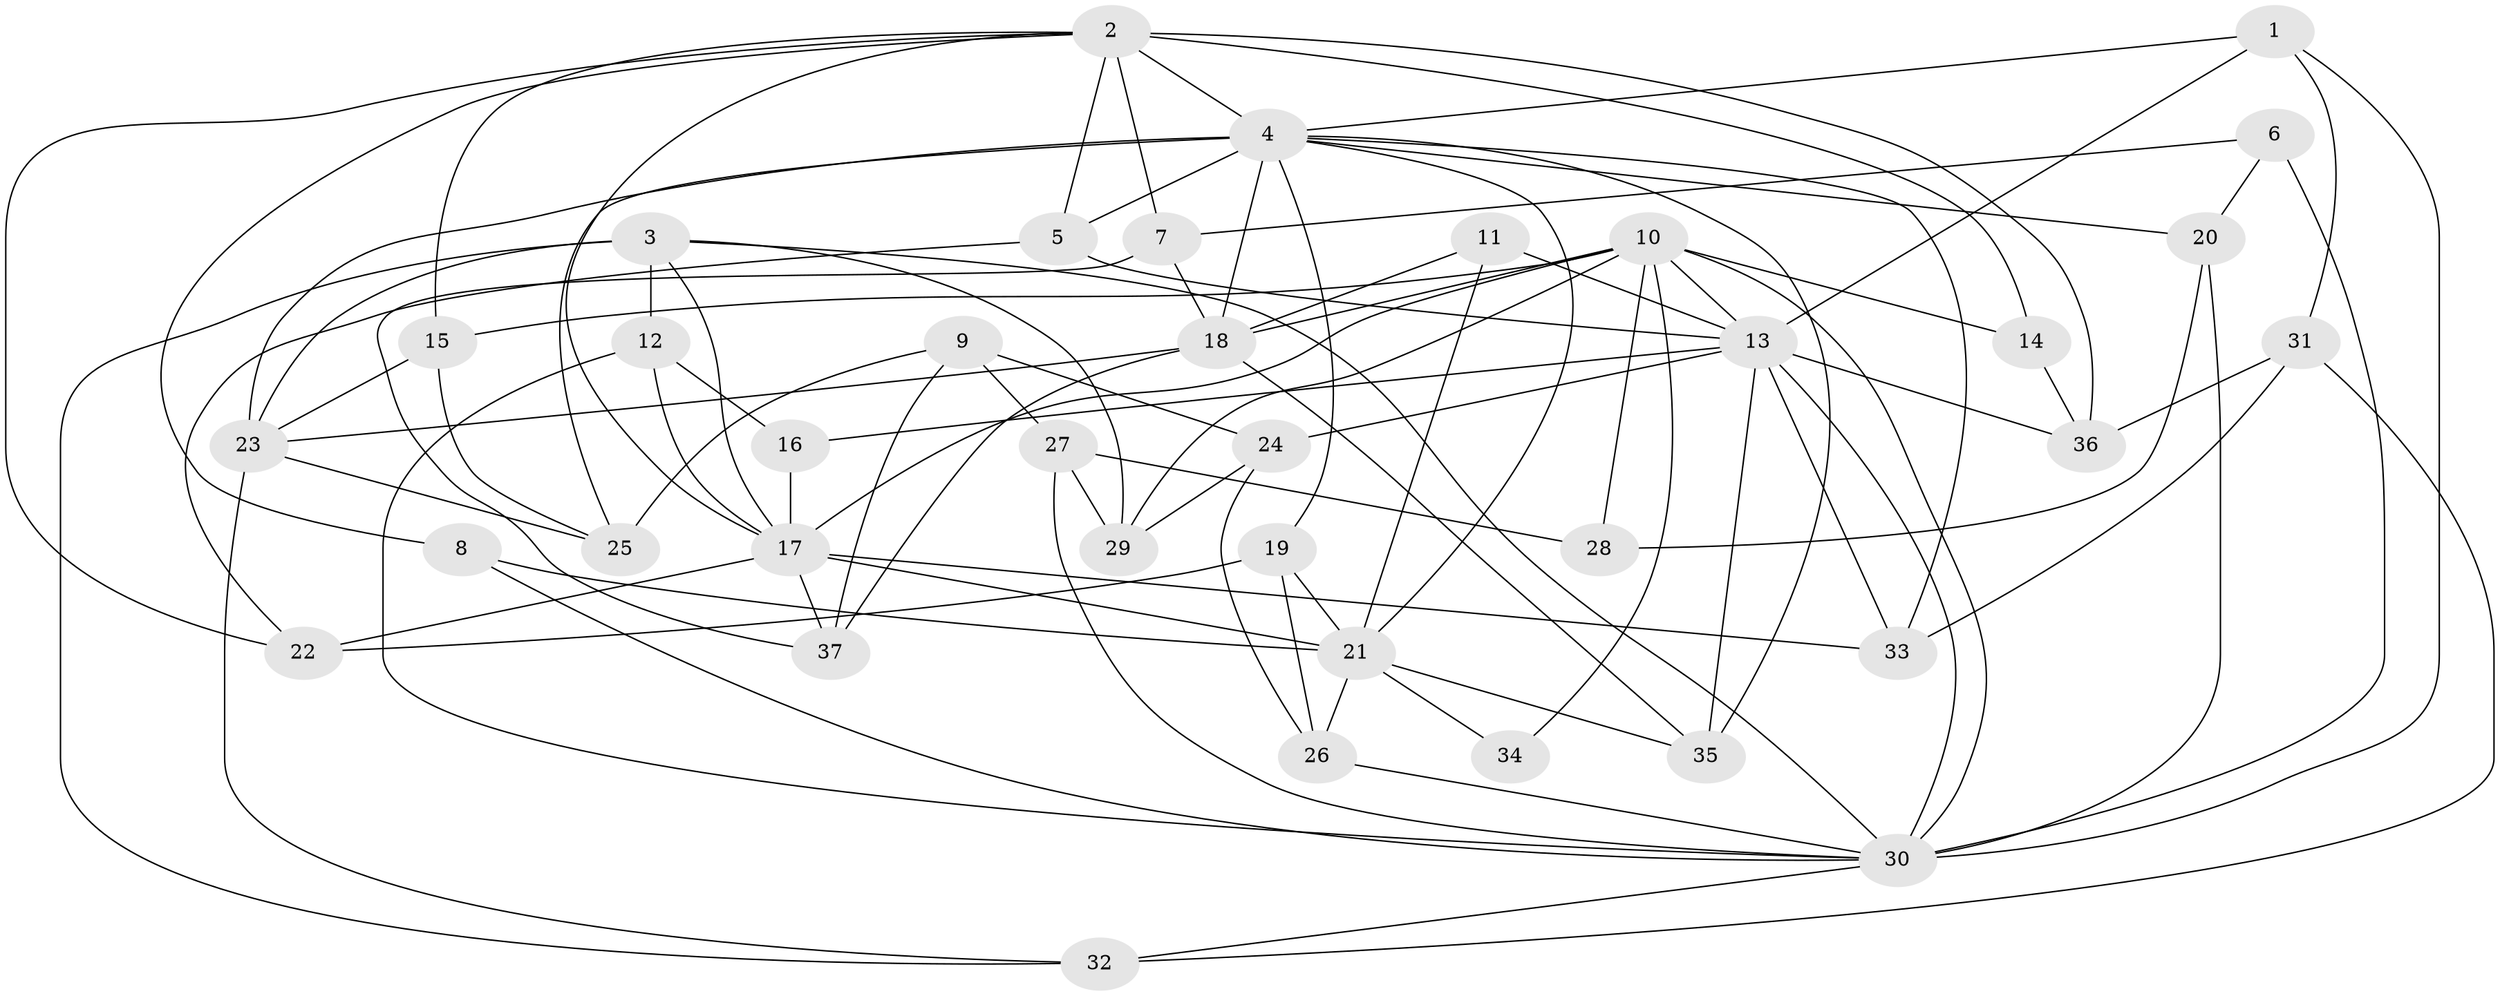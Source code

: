 // original degree distribution, {4: 1.0}
// Generated by graph-tools (version 1.1) at 2025/53/03/04/25 22:53:31]
// undirected, 37 vertices, 93 edges
graph export_dot {
  node [color=gray90,style=filled];
  1;
  2;
  3;
  4;
  5;
  6;
  7;
  8;
  9;
  10;
  11;
  12;
  13;
  14;
  15;
  16;
  17;
  18;
  19;
  20;
  21;
  22;
  23;
  24;
  25;
  26;
  27;
  28;
  29;
  30;
  31;
  32;
  33;
  34;
  35;
  36;
  37;
  1 -- 4 [weight=1.0];
  1 -- 13 [weight=1.0];
  1 -- 30 [weight=1.0];
  1 -- 31 [weight=1.0];
  2 -- 4 [weight=1.0];
  2 -- 5 [weight=1.0];
  2 -- 7 [weight=1.0];
  2 -- 8 [weight=1.0];
  2 -- 14 [weight=2.0];
  2 -- 15 [weight=1.0];
  2 -- 17 [weight=1.0];
  2 -- 22 [weight=1.0];
  2 -- 36 [weight=1.0];
  3 -- 12 [weight=1.0];
  3 -- 17 [weight=1.0];
  3 -- 23 [weight=3.0];
  3 -- 29 [weight=1.0];
  3 -- 30 [weight=1.0];
  3 -- 32 [weight=1.0];
  4 -- 5 [weight=1.0];
  4 -- 18 [weight=1.0];
  4 -- 19 [weight=1.0];
  4 -- 20 [weight=1.0];
  4 -- 21 [weight=1.0];
  4 -- 23 [weight=2.0];
  4 -- 25 [weight=1.0];
  4 -- 33 [weight=1.0];
  4 -- 35 [weight=1.0];
  5 -- 13 [weight=1.0];
  5 -- 22 [weight=1.0];
  6 -- 7 [weight=1.0];
  6 -- 20 [weight=1.0];
  6 -- 30 [weight=2.0];
  7 -- 18 [weight=1.0];
  7 -- 37 [weight=1.0];
  8 -- 21 [weight=2.0];
  8 -- 30 [weight=1.0];
  9 -- 24 [weight=1.0];
  9 -- 25 [weight=1.0];
  9 -- 27 [weight=1.0];
  9 -- 37 [weight=1.0];
  10 -- 13 [weight=1.0];
  10 -- 14 [weight=1.0];
  10 -- 15 [weight=1.0];
  10 -- 17 [weight=2.0];
  10 -- 18 [weight=1.0];
  10 -- 28 [weight=2.0];
  10 -- 29 [weight=1.0];
  10 -- 30 [weight=1.0];
  10 -- 34 [weight=2.0];
  11 -- 13 [weight=2.0];
  11 -- 18 [weight=1.0];
  11 -- 21 [weight=1.0];
  12 -- 16 [weight=1.0];
  12 -- 17 [weight=1.0];
  12 -- 30 [weight=1.0];
  13 -- 16 [weight=2.0];
  13 -- 24 [weight=1.0];
  13 -- 30 [weight=1.0];
  13 -- 33 [weight=1.0];
  13 -- 35 [weight=1.0];
  13 -- 36 [weight=1.0];
  14 -- 36 [weight=1.0];
  15 -- 23 [weight=1.0];
  15 -- 25 [weight=1.0];
  16 -- 17 [weight=1.0];
  17 -- 21 [weight=1.0];
  17 -- 22 [weight=1.0];
  17 -- 33 [weight=1.0];
  17 -- 37 [weight=1.0];
  18 -- 23 [weight=2.0];
  18 -- 35 [weight=1.0];
  18 -- 37 [weight=1.0];
  19 -- 21 [weight=1.0];
  19 -- 22 [weight=1.0];
  19 -- 26 [weight=1.0];
  20 -- 28 [weight=1.0];
  20 -- 30 [weight=1.0];
  21 -- 26 [weight=1.0];
  21 -- 34 [weight=2.0];
  21 -- 35 [weight=1.0];
  23 -- 25 [weight=1.0];
  23 -- 32 [weight=1.0];
  24 -- 26 [weight=1.0];
  24 -- 29 [weight=1.0];
  26 -- 30 [weight=1.0];
  27 -- 28 [weight=1.0];
  27 -- 29 [weight=1.0];
  27 -- 30 [weight=1.0];
  30 -- 32 [weight=1.0];
  31 -- 32 [weight=1.0];
  31 -- 33 [weight=1.0];
  31 -- 36 [weight=1.0];
}

